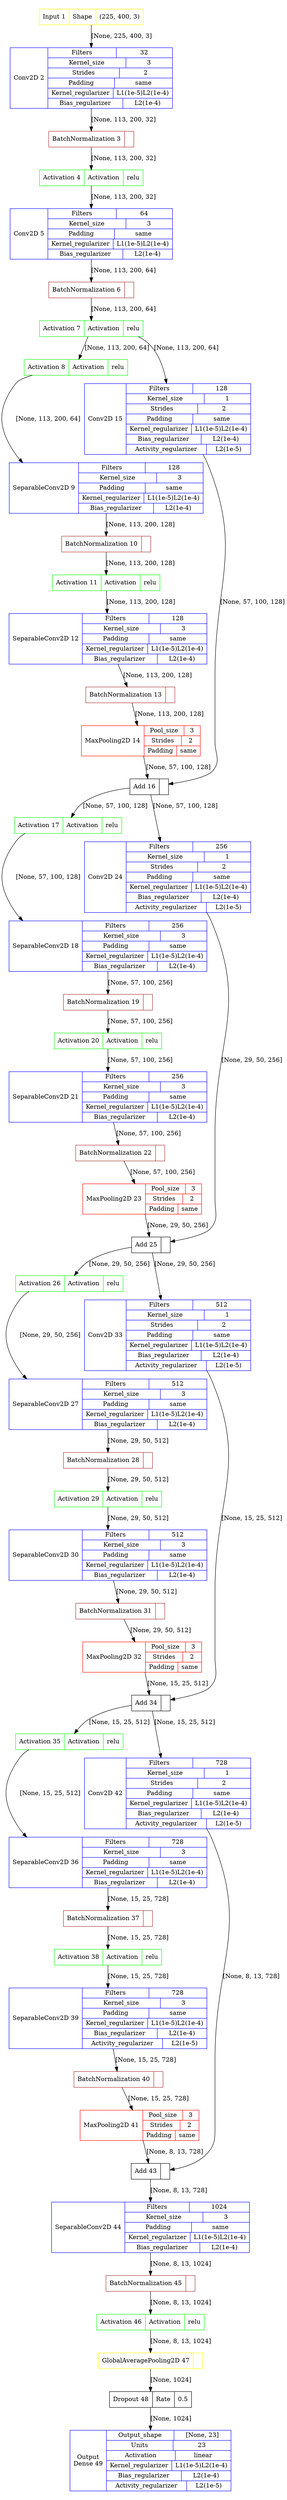 digraph Main {
	subgraph cluster_50 {
		graph [fillcolor=white peripheries=0 style=filled]
		1 [label="{{Input 1|{{Shape|(225, 400, 3)}}}}" color=yellow fillcolor=white shape=record style=filled]
		1 -> 2 [label="[None, 225, 400, 3]"]
		2 [label="{{Conv2D 2|{{Filters|32} | {Kernel_size|3} | {Strides|2} | {Padding|same} | {Kernel_regularizer|L1(1e-5)L2(1e-4)} | {Bias_regularizer|L2(1e-4)}}}}" color=blue fillcolor=white shape=record style=filled]
		2 -> 3 [label="[None, 113, 200, 32]"]
		3 [label="{{BatchNormalization 3|{}}}" color=brown fillcolor=white shape=record style=filled]
		3 -> 4 [label="[None, 113, 200, 32]"]
		4 [label="{{Activation 4|{{Activation|relu}}}}" color=green fillcolor=white shape=record style=filled]
		4 -> 5 [label="[None, 113, 200, 32]"]
		5 [label="{{Conv2D 5|{{Filters|64} | {Kernel_size|3} | {Padding|same} | {Kernel_regularizer|L1(1e-5)L2(1e-4)} | {Bias_regularizer|L2(1e-4)}}}}" color=blue fillcolor=white shape=record style=filled]
		5 -> 6 [label="[None, 113, 200, 64]"]
		6 [label="{{BatchNormalization 6|{}}}" color=brown fillcolor=white shape=record style=filled]
		6 -> 7 [label="[None, 113, 200, 64]"]
		7 [label="{{Activation 7|{{Activation|relu}}}}" color=green fillcolor=white shape=record style=filled]
		7 -> 8 [label="[None, 113, 200, 64]"]
		7 -> 15 [label="[None, 113, 200, 64]"]
		8 [label="{{Activation 8|{{Activation|relu}}}}" color=green fillcolor=white shape=record style=filled]
		8 -> 9 [label="[None, 113, 200, 64]"]
		9 [label="{{SeparableConv2D 9|{{Filters|128} | {Kernel_size|3} | {Padding|same} | {Kernel_regularizer|L1(1e-5)L2(1e-4)} | {Bias_regularizer|L2(1e-4)}}}}" color=blue fillcolor=white shape=record style=filled]
		9 -> 10 [label="[None, 113, 200, 128]"]
		10 [label="{{BatchNormalization 10|{}}}" color=brown fillcolor=white shape=record style=filled]
		10 -> 11 [label="[None, 113, 200, 128]"]
		11 [label="{{Activation 11|{{Activation|relu}}}}" color=green fillcolor=white shape=record style=filled]
		11 -> 12 [label="[None, 113, 200, 128]"]
		12 [label="{{SeparableConv2D 12|{{Filters|128} | {Kernel_size|3} | {Padding|same} | {Kernel_regularizer|L1(1e-5)L2(1e-4)} | {Bias_regularizer|L2(1e-4)}}}}" color=blue fillcolor=white shape=record style=filled]
		12 -> 13 [label="[None, 113, 200, 128]"]
		13 [label="{{BatchNormalization 13|{}}}" color=brown fillcolor=white shape=record style=filled]
		13 -> 14 [label="[None, 113, 200, 128]"]
		14 [label="{{MaxPooling2D 14|{{Pool_size|3} | {Strides|2} | {Padding|same}}}}" color=red fillcolor=white shape=record style=filled]
		14 -> 16 [label="[None, 57, 100, 128]"]
		15 [label="{{Conv2D 15|{{Filters|128} | {Kernel_size|1} | {Strides|2} | {Padding|same} | {Kernel_regularizer|L1(1e-5)L2(1e-4)} | {Bias_regularizer|L2(1e-4)} | {Activity_regularizer|L2(1e-5)}}}}" color=blue fillcolor=white shape=record style=filled]
		15 -> 16 [label="[None, 57, 100, 128]"]
		16 [label="{{Add 16|}}" color=black fillcolor=white shape=record style=filled]
		16 -> 17 [label="[None, 57, 100, 128]"]
		16 -> 24 [label="[None, 57, 100, 128]"]
		17 [label="{{Activation 17|{{Activation|relu}}}}" color=green fillcolor=white shape=record style=filled]
		17 -> 18 [label="[None, 57, 100, 128]"]
		18 [label="{{SeparableConv2D 18|{{Filters|256} | {Kernel_size|3} | {Padding|same} | {Kernel_regularizer|L1(1e-5)L2(1e-4)} | {Bias_regularizer|L2(1e-4)}}}}" color=blue fillcolor=white shape=record style=filled]
		18 -> 19 [label="[None, 57, 100, 256]"]
		19 [label="{{BatchNormalization 19|{}}}" color=brown fillcolor=white shape=record style=filled]
		19 -> 20 [label="[None, 57, 100, 256]"]
		20 [label="{{Activation 20|{{Activation|relu}}}}" color=green fillcolor=white shape=record style=filled]
		20 -> 21 [label="[None, 57, 100, 256]"]
		21 [label="{{SeparableConv2D 21|{{Filters|256} | {Kernel_size|3} | {Padding|same} | {Kernel_regularizer|L1(1e-5)L2(1e-4)} | {Bias_regularizer|L2(1e-4)}}}}" color=blue fillcolor=white shape=record style=filled]
		21 -> 22 [label="[None, 57, 100, 256]"]
		22 [label="{{BatchNormalization 22|{}}}" color=brown fillcolor=white shape=record style=filled]
		22 -> 23 [label="[None, 57, 100, 256]"]
		23 [label="{{MaxPooling2D 23|{{Pool_size|3} | {Strides|2} | {Padding|same}}}}" color=red fillcolor=white shape=record style=filled]
		23 -> 25 [label="[None, 29, 50, 256]"]
		24 [label="{{Conv2D 24|{{Filters|256} | {Kernel_size|1} | {Strides|2} | {Padding|same} | {Kernel_regularizer|L1(1e-5)L2(1e-4)} | {Bias_regularizer|L2(1e-4)} | {Activity_regularizer|L2(1e-5)}}}}" color=blue fillcolor=white shape=record style=filled]
		24 -> 25 [label="[None, 29, 50, 256]"]
		25 [label="{{Add 25|}}" color=black fillcolor=white shape=record style=filled]
		25 -> 26 [label="[None, 29, 50, 256]"]
		25 -> 33 [label="[None, 29, 50, 256]"]
		26 [label="{{Activation 26|{{Activation|relu}}}}" color=green fillcolor=white shape=record style=filled]
		26 -> 27 [label="[None, 29, 50, 256]"]
		27 [label="{{SeparableConv2D 27|{{Filters|512} | {Kernel_size|3} | {Padding|same} | {Kernel_regularizer|L1(1e-5)L2(1e-4)} | {Bias_regularizer|L2(1e-4)}}}}" color=blue fillcolor=white shape=record style=filled]
		27 -> 28 [label="[None, 29, 50, 512]"]
		28 [label="{{BatchNormalization 28|{}}}" color=brown fillcolor=white shape=record style=filled]
		28 -> 29 [label="[None, 29, 50, 512]"]
		29 [label="{{Activation 29|{{Activation|relu}}}}" color=green fillcolor=white shape=record style=filled]
		29 -> 30 [label="[None, 29, 50, 512]"]
		30 [label="{{SeparableConv2D 30|{{Filters|512} | {Kernel_size|3} | {Padding|same} | {Kernel_regularizer|L1(1e-5)L2(1e-4)} | {Bias_regularizer|L2(1e-4)}}}}" color=blue fillcolor=white shape=record style=filled]
		30 -> 31 [label="[None, 29, 50, 512]"]
		31 [label="{{BatchNormalization 31|{}}}" color=brown fillcolor=white shape=record style=filled]
		31 -> 32 [label="[None, 29, 50, 512]"]
		32 [label="{{MaxPooling2D 32|{{Pool_size|3} | {Strides|2} | {Padding|same}}}}" color=red fillcolor=white shape=record style=filled]
		32 -> 34 [label="[None, 15, 25, 512]"]
		33 [label="{{Conv2D 33|{{Filters|512} | {Kernel_size|1} | {Strides|2} | {Padding|same} | {Kernel_regularizer|L1(1e-5)L2(1e-4)} | {Bias_regularizer|L2(1e-4)} | {Activity_regularizer|L2(1e-5)}}}}" color=blue fillcolor=white shape=record style=filled]
		33 -> 34 [label="[None, 15, 25, 512]"]
		34 [label="{{Add 34|}}" color=black fillcolor=white shape=record style=filled]
		34 -> 35 [label="[None, 15, 25, 512]"]
		34 -> 42 [label="[None, 15, 25, 512]"]
		35 [label="{{Activation 35|{{Activation|relu}}}}" color=green fillcolor=white shape=record style=filled]
		35 -> 36 [label="[None, 15, 25, 512]"]
		36 [label="{{SeparableConv2D 36|{{Filters|728} | {Kernel_size|3} | {Padding|same} | {Kernel_regularizer|L1(1e-5)L2(1e-4)} | {Bias_regularizer|L2(1e-4)}}}}" color=blue fillcolor=white shape=record style=filled]
		36 -> 37 [label="[None, 15, 25, 728]"]
		37 [label="{{BatchNormalization 37|{}}}" color=brown fillcolor=white shape=record style=filled]
		37 -> 38 [label="[None, 15, 25, 728]"]
		38 [label="{{Activation 38|{{Activation|relu}}}}" color=green fillcolor=white shape=record style=filled]
		38 -> 39 [label="[None, 15, 25, 728]"]
		39 [label="{{SeparableConv2D 39|{{Filters|728} | {Kernel_size|3} | {Padding|same} | {Kernel_regularizer|L1(1e-5)L2(1e-4)} | {Bias_regularizer|L2(1e-4)} | {Activity_regularizer|L2(1e-5)}}}}" color=blue fillcolor=white shape=record style=filled]
		39 -> 40 [label="[None, 15, 25, 728]"]
		40 [label="{{BatchNormalization 40|{}}}" color=brown fillcolor=white shape=record style=filled]
		40 -> 41 [label="[None, 15, 25, 728]"]
		41 [label="{{MaxPooling2D 41|{{Pool_size|3} | {Strides|2} | {Padding|same}}}}" color=red fillcolor=white shape=record style=filled]
		41 -> 43 [label="[None, 8, 13, 728]"]
		42 [label="{{Conv2D 42|{{Filters|728} | {Kernel_size|1} | {Strides|2} | {Padding|same} | {Kernel_regularizer|L1(1e-5)L2(1e-4)} | {Bias_regularizer|L2(1e-4)} | {Activity_regularizer|L2(1e-5)}}}}" color=blue fillcolor=white shape=record style=filled]
		42 -> 43 [label="[None, 8, 13, 728]"]
		43 [label="{{Add 43|}}" color=black fillcolor=white shape=record style=filled]
		43 -> 44 [label="[None, 8, 13, 728]"]
		44 [label="{{SeparableConv2D 44|{{Filters|1024} | {Kernel_size|3} | {Padding|same} | {Kernel_regularizer|L1(1e-5)L2(1e-4)} | {Bias_regularizer|L2(1e-4)}}}}" color=blue fillcolor=white shape=record style=filled]
		44 -> 45 [label="[None, 8, 13, 1024]"]
		45 [label="{{BatchNormalization 45|{}}}" color=brown fillcolor=white shape=record style=filled]
		45 -> 46 [label="[None, 8, 13, 1024]"]
		46 [label="{{Activation 46|{{Activation|relu}}}}" color=green fillcolor=white shape=record style=filled]
		46 -> 47 [label="[None, 8, 13, 1024]"]
		47 [label="{{GlobalAveragePooling2D 47|{}}}" color=yellow fillcolor=white shape=record style=filled]
		47 -> 48 [label="[None, 1024]"]
		48 [label="{{Dropout 48|{{Rate|0.5}}}}" color=black fillcolor=white shape=record style=filled]
		48 -> 49 [label="[None, 1024]"]
		49 [label="{{Output\nDense 49|{{Output_shape|[None, 23]}|{Units|23} | {Activation|linear} | {Kernel_regularizer|L1(1e-5)L2(1e-4)} | {Bias_regularizer|L2(1e-4)} | {Activity_regularizer|L2(1e-5)}}}}" color=blue fillcolor=white shape=record style=filled]
	}
}
